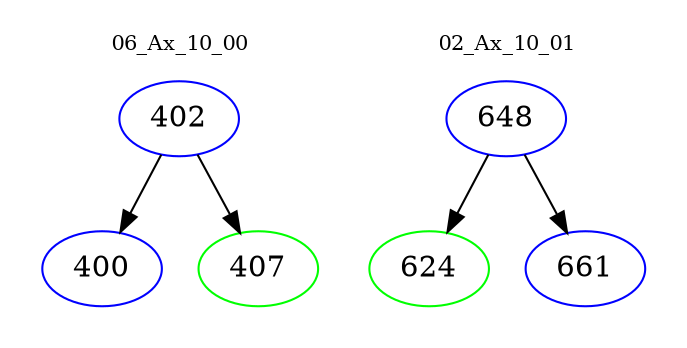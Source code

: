 digraph{
subgraph cluster_0 {
color = white
label = "06_Ax_10_00";
fontsize=10;
T0_402 [label="402", color="blue"]
T0_402 -> T0_400 [color="black"]
T0_400 [label="400", color="blue"]
T0_402 -> T0_407 [color="black"]
T0_407 [label="407", color="green"]
}
subgraph cluster_1 {
color = white
label = "02_Ax_10_01";
fontsize=10;
T1_648 [label="648", color="blue"]
T1_648 -> T1_624 [color="black"]
T1_624 [label="624", color="green"]
T1_648 -> T1_661 [color="black"]
T1_661 [label="661", color="blue"]
}
}
